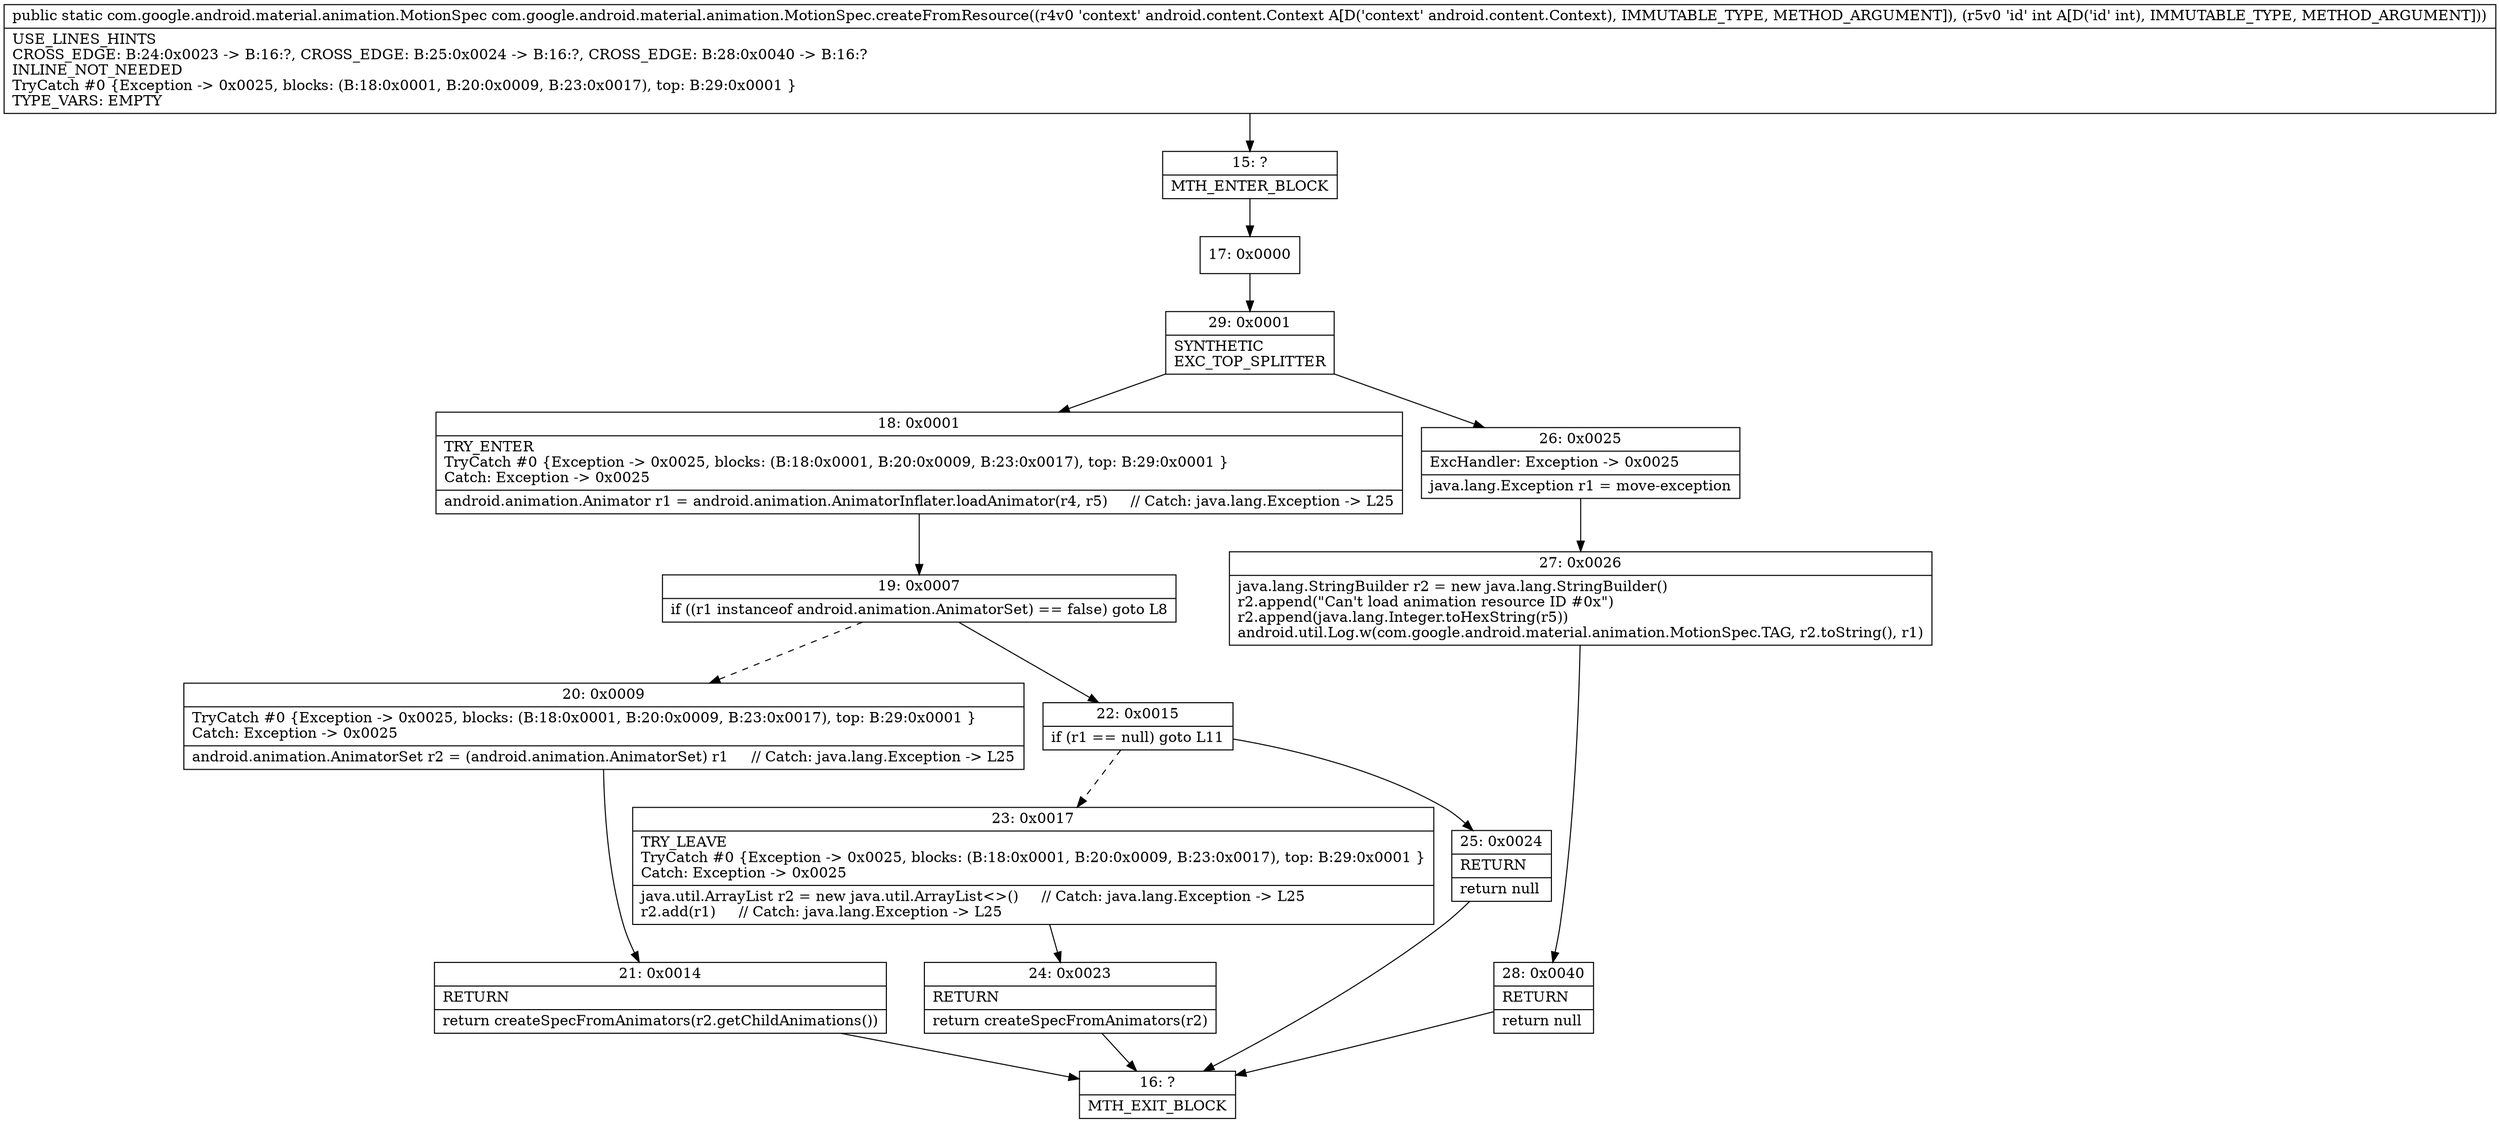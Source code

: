 digraph "CFG forcom.google.android.material.animation.MotionSpec.createFromResource(Landroid\/content\/Context;I)Lcom\/google\/android\/material\/animation\/MotionSpec;" {
Node_15 [shape=record,label="{15\:\ ?|MTH_ENTER_BLOCK\l}"];
Node_17 [shape=record,label="{17\:\ 0x0000}"];
Node_29 [shape=record,label="{29\:\ 0x0001|SYNTHETIC\lEXC_TOP_SPLITTER\l}"];
Node_18 [shape=record,label="{18\:\ 0x0001|TRY_ENTER\lTryCatch #0 \{Exception \-\> 0x0025, blocks: (B:18:0x0001, B:20:0x0009, B:23:0x0017), top: B:29:0x0001 \}\lCatch: Exception \-\> 0x0025\l|android.animation.Animator r1 = android.animation.AnimatorInflater.loadAnimator(r4, r5)     \/\/ Catch: java.lang.Exception \-\> L25\l}"];
Node_19 [shape=record,label="{19\:\ 0x0007|if ((r1 instanceof android.animation.AnimatorSet) == false) goto L8\l}"];
Node_20 [shape=record,label="{20\:\ 0x0009|TryCatch #0 \{Exception \-\> 0x0025, blocks: (B:18:0x0001, B:20:0x0009, B:23:0x0017), top: B:29:0x0001 \}\lCatch: Exception \-\> 0x0025\l|android.animation.AnimatorSet r2 = (android.animation.AnimatorSet) r1     \/\/ Catch: java.lang.Exception \-\> L25\l}"];
Node_21 [shape=record,label="{21\:\ 0x0014|RETURN\l|return createSpecFromAnimators(r2.getChildAnimations())\l}"];
Node_16 [shape=record,label="{16\:\ ?|MTH_EXIT_BLOCK\l}"];
Node_22 [shape=record,label="{22\:\ 0x0015|if (r1 == null) goto L11\l}"];
Node_23 [shape=record,label="{23\:\ 0x0017|TRY_LEAVE\lTryCatch #0 \{Exception \-\> 0x0025, blocks: (B:18:0x0001, B:20:0x0009, B:23:0x0017), top: B:29:0x0001 \}\lCatch: Exception \-\> 0x0025\l|java.util.ArrayList r2 = new java.util.ArrayList\<\>()     \/\/ Catch: java.lang.Exception \-\> L25\lr2.add(r1)     \/\/ Catch: java.lang.Exception \-\> L25\l}"];
Node_24 [shape=record,label="{24\:\ 0x0023|RETURN\l|return createSpecFromAnimators(r2)\l}"];
Node_25 [shape=record,label="{25\:\ 0x0024|RETURN\l|return null\l}"];
Node_26 [shape=record,label="{26\:\ 0x0025|ExcHandler: Exception \-\> 0x0025\l|java.lang.Exception r1 = move\-exception\l}"];
Node_27 [shape=record,label="{27\:\ 0x0026|java.lang.StringBuilder r2 = new java.lang.StringBuilder()\lr2.append(\"Can't load animation resource ID #0x\")\lr2.append(java.lang.Integer.toHexString(r5))\landroid.util.Log.w(com.google.android.material.animation.MotionSpec.TAG, r2.toString(), r1)\l}"];
Node_28 [shape=record,label="{28\:\ 0x0040|RETURN\l|return null\l}"];
MethodNode[shape=record,label="{public static com.google.android.material.animation.MotionSpec com.google.android.material.animation.MotionSpec.createFromResource((r4v0 'context' android.content.Context A[D('context' android.content.Context), IMMUTABLE_TYPE, METHOD_ARGUMENT]), (r5v0 'id' int A[D('id' int), IMMUTABLE_TYPE, METHOD_ARGUMENT]))  | USE_LINES_HINTS\lCROSS_EDGE: B:24:0x0023 \-\> B:16:?, CROSS_EDGE: B:25:0x0024 \-\> B:16:?, CROSS_EDGE: B:28:0x0040 \-\> B:16:?\lINLINE_NOT_NEEDED\lTryCatch #0 \{Exception \-\> 0x0025, blocks: (B:18:0x0001, B:20:0x0009, B:23:0x0017), top: B:29:0x0001 \}\lTYPE_VARS: EMPTY\l}"];
MethodNode -> Node_15;Node_15 -> Node_17;
Node_17 -> Node_29;
Node_29 -> Node_18;
Node_29 -> Node_26;
Node_18 -> Node_19;
Node_19 -> Node_20[style=dashed];
Node_19 -> Node_22;
Node_20 -> Node_21;
Node_21 -> Node_16;
Node_22 -> Node_23[style=dashed];
Node_22 -> Node_25;
Node_23 -> Node_24;
Node_24 -> Node_16;
Node_25 -> Node_16;
Node_26 -> Node_27;
Node_27 -> Node_28;
Node_28 -> Node_16;
}

